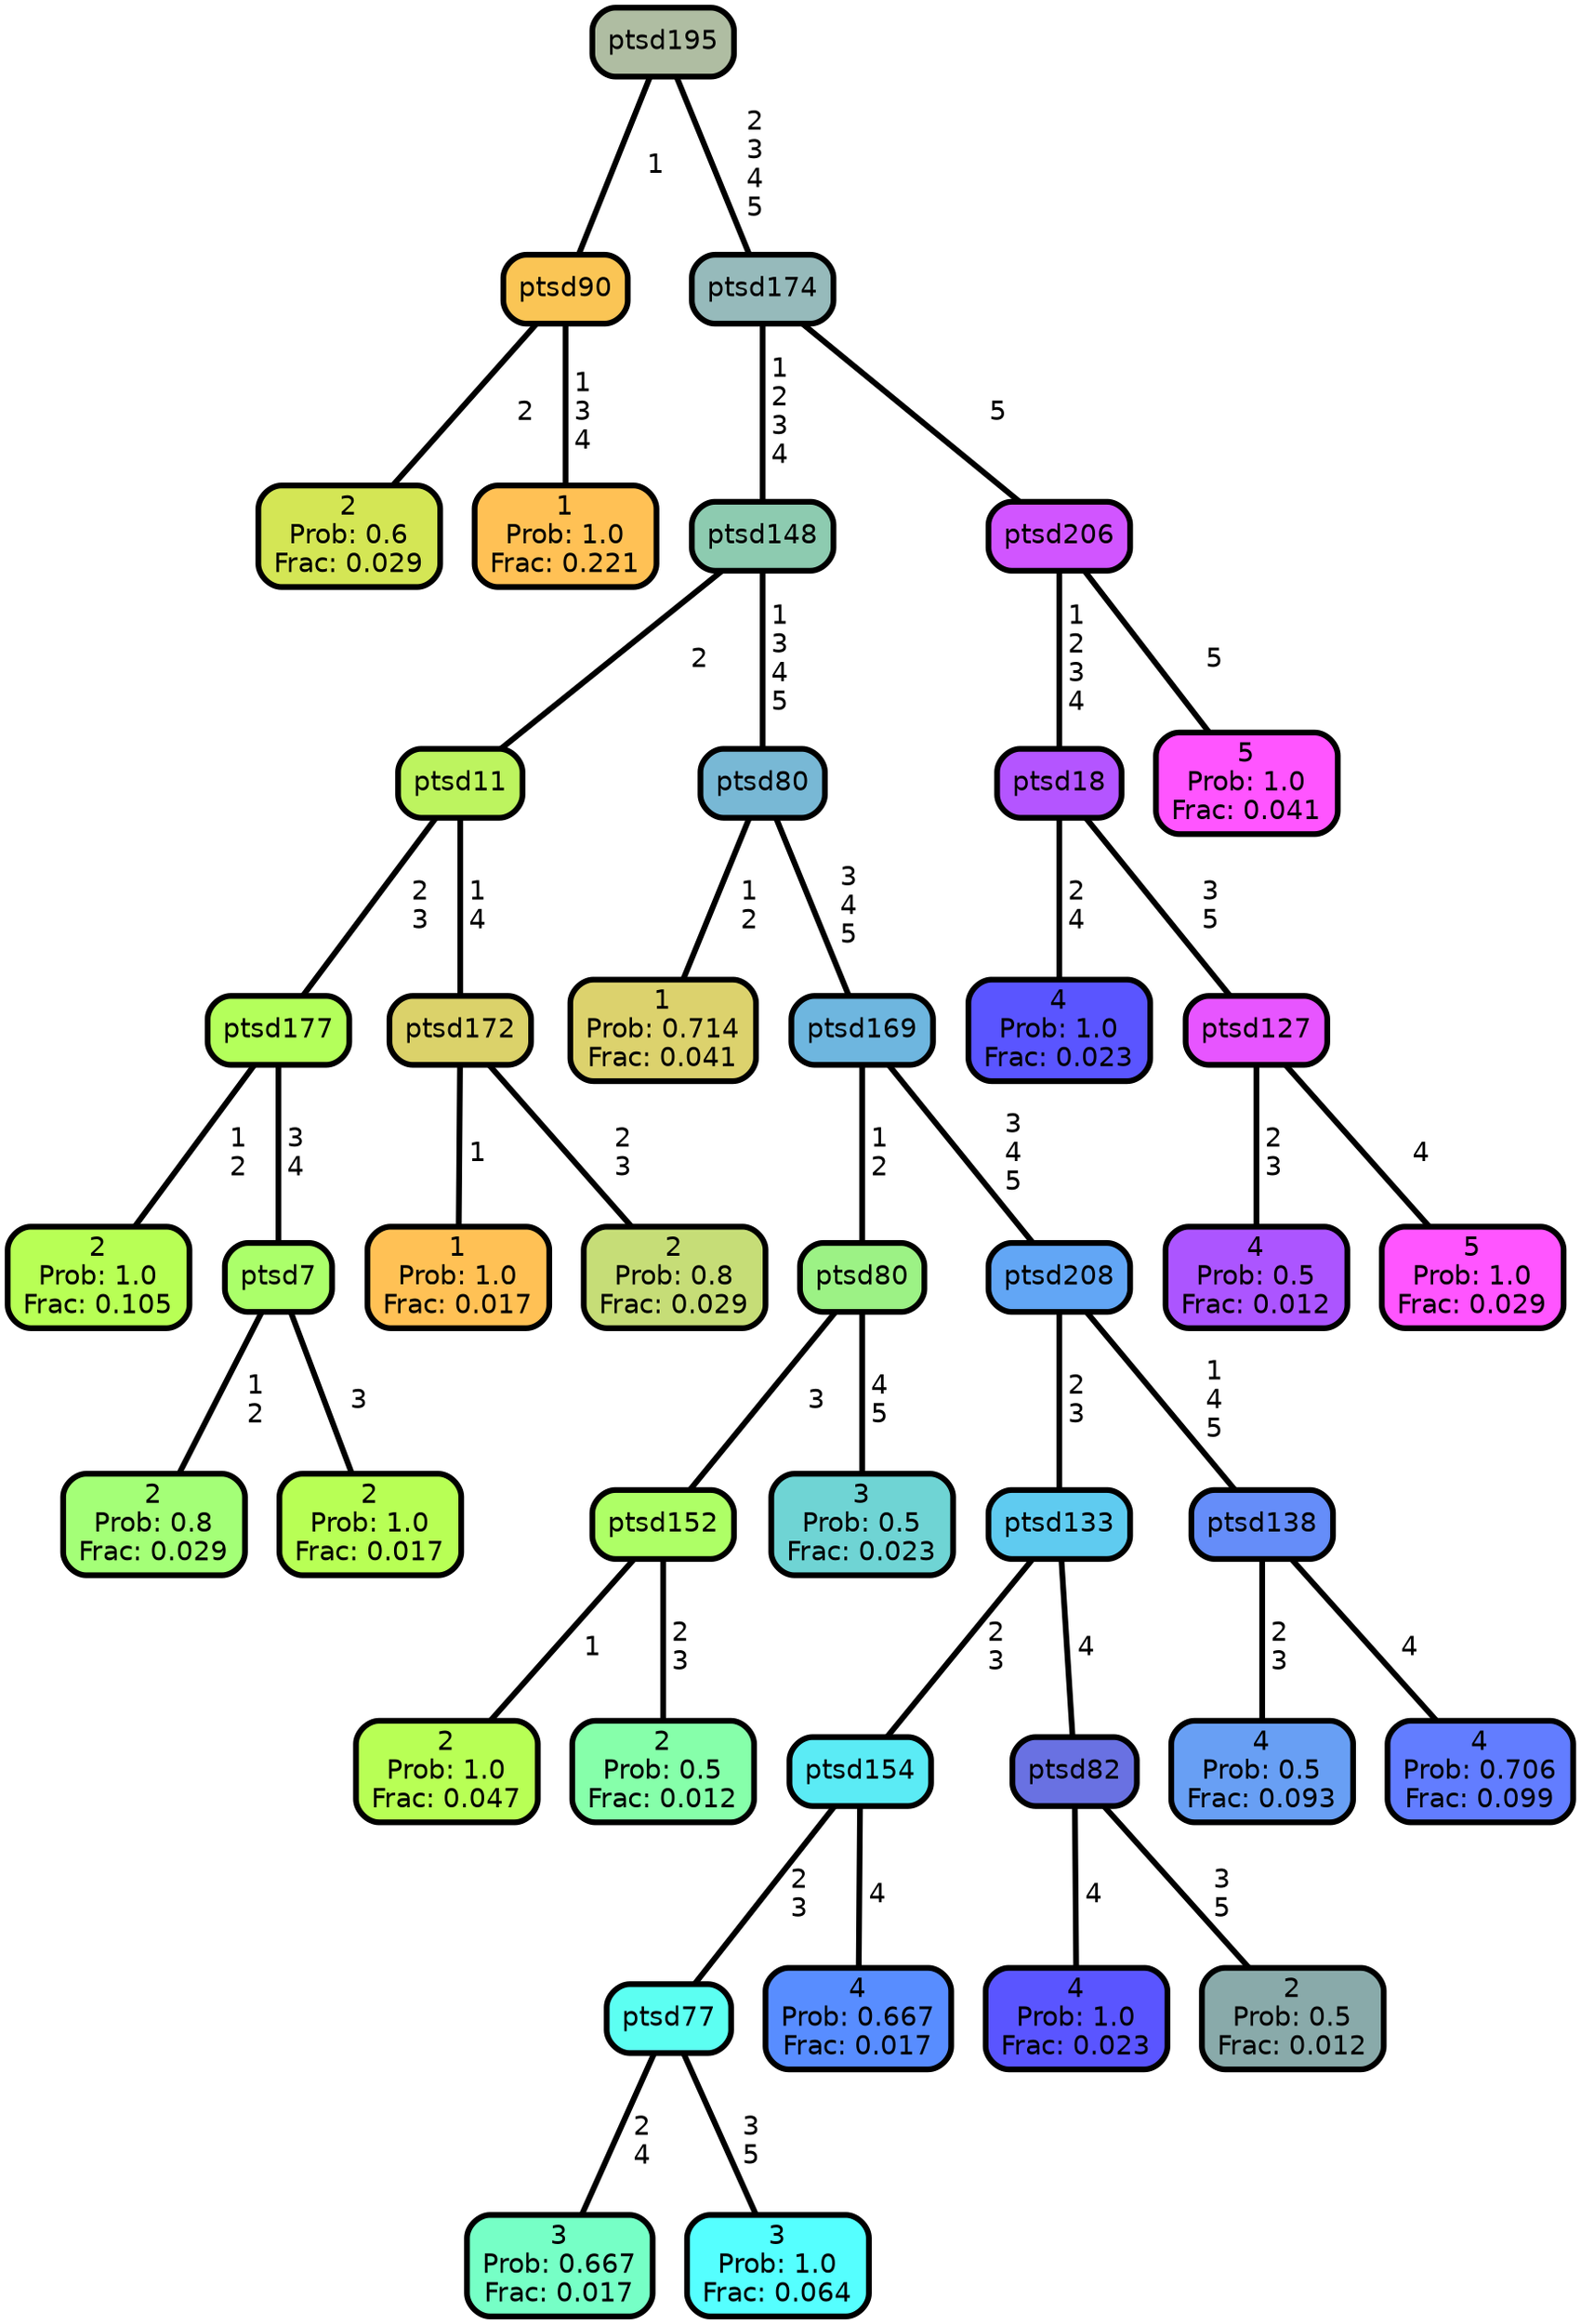 graph Tree {
node [shape=box, style="filled, rounded",color="black",penwidth="3",fontcolor="black",                 fontname=helvetica] ;
graph [ranksep="0 equally", splines=straight,                 bgcolor=transparent, dpi=200] ;
edge [fontname=helvetica, color=black] ;
0 [label="2
Prob: 0.6
Frac: 0.029", fillcolor="#d4e655"] ;
1 [label="ptsd90", fillcolor="#fac555"] ;
2 [label="1
Prob: 1.0
Frac: 0.221", fillcolor="#ffc155"] ;
3 [label="ptsd195", fillcolor="#afbda2"] ;
4 [label="2
Prob: 1.0
Frac: 0.105", fillcolor="#b8ff55"] ;
5 [label="ptsd177", fillcolor="#b4ff5b"] ;
6 [label="2
Prob: 0.8
Frac: 0.029", fillcolor="#a4ff77"] ;
7 [label="ptsd7", fillcolor="#abff6a"] ;
8 [label="2
Prob: 1.0
Frac: 0.017", fillcolor="#b8ff55"] ;
9 [label="ptsd11", fillcolor="#bdf45f"] ;
10 [label="1
Prob: 1.0
Frac: 0.017", fillcolor="#ffc155"] ;
11 [label="ptsd172", fillcolor="#dbd26a"] ;
12 [label="2
Prob: 0.8
Frac: 0.029", fillcolor="#c6dd77"] ;
13 [label="ptsd148", fillcolor="#8dcbb0"] ;
14 [label="1
Prob: 0.714
Frac: 0.041", fillcolor="#dcd26d"] ;
15 [label="ptsd80", fillcolor="#78b8d5"] ;
16 [label="2
Prob: 1.0
Frac: 0.047", fillcolor="#b8ff55"] ;
17 [label="ptsd152", fillcolor="#aeff66"] ;
18 [label="2
Prob: 0.5
Frac: 0.012", fillcolor="#86ffaa"] ;
19 [label="ptsd80", fillcolor="#9cf285"] ;
20 [label="3
Prob: 0.5
Frac: 0.023", fillcolor="#6fd4d4"] ;
21 [label="ptsd169", fillcolor="#6eb6df"] ;
22 [label="3
Prob: 0.667
Frac: 0.017", fillcolor="#76ffc6"] ;
23 [label="ptsd77", fillcolor="#5cfff2"] ;
24 [label="3
Prob: 1.0
Frac: 0.064", fillcolor="#55ffff"] ;
25 [label="ptsd154", fillcolor="#5bebf5"] ;
26 [label="4
Prob: 0.667
Frac: 0.017", fillcolor="#588dff"] ;
27 [label="ptsd133", fillcolor="#5fcbf0"] ;
28 [label="4
Prob: 1.0
Frac: 0.023", fillcolor="#5a55ff"] ;
29 [label="ptsd82", fillcolor="#6971e2"] ;
30 [label="2
Prob: 0.5
Frac: 0.012", fillcolor="#89aaaa"] ;
31 [label="ptsd208", fillcolor="#62a6f5"] ;
32 [label="4
Prob: 0.5
Frac: 0.093", fillcolor="#689ff4"] ;
33 [label="ptsd138", fillcolor="#658df9"] ;
34 [label="4
Prob: 0.706
Frac: 0.099", fillcolor="#627dff"] ;
35 [label="ptsd174", fillcolor="#96babb"] ;
36 [label="4
Prob: 1.0
Frac: 0.023", fillcolor="#5a55ff"] ;
37 [label="ptsd18", fillcolor="#b455ff"] ;
38 [label="4
Prob: 0.5
Frac: 0.012", fillcolor="#ac55ff"] ;
39 [label="ptsd127", fillcolor="#e755ff"] ;
40 [label="5
Prob: 1.0
Frac: 0.029", fillcolor="#ff55ff"] ;
41 [label="ptsd206", fillcolor="#d155ff"] ;
42 [label="5
Prob: 1.0
Frac: 0.041", fillcolor="#ff55ff"] ;
1 -- 0 [label=" 2",penwidth=3] ;
1 -- 2 [label=" 1\n 3\n 4",penwidth=3] ;
3 -- 1 [label=" 1",penwidth=3] ;
3 -- 35 [label=" 2\n 3\n 4\n 5",penwidth=3] ;
5 -- 4 [label=" 1\n 2",penwidth=3] ;
5 -- 7 [label=" 3\n 4",penwidth=3] ;
7 -- 6 [label=" 1\n 2",penwidth=3] ;
7 -- 8 [label=" 3",penwidth=3] ;
9 -- 5 [label=" 2\n 3",penwidth=3] ;
9 -- 11 [label=" 1\n 4",penwidth=3] ;
11 -- 10 [label=" 1",penwidth=3] ;
11 -- 12 [label=" 2\n 3",penwidth=3] ;
13 -- 9 [label=" 2",penwidth=3] ;
13 -- 15 [label=" 1\n 3\n 4\n 5",penwidth=3] ;
15 -- 14 [label=" 1\n 2",penwidth=3] ;
15 -- 21 [label=" 3\n 4\n 5",penwidth=3] ;
17 -- 16 [label=" 1",penwidth=3] ;
17 -- 18 [label=" 2\n 3",penwidth=3] ;
19 -- 17 [label=" 3",penwidth=3] ;
19 -- 20 [label=" 4\n 5",penwidth=3] ;
21 -- 19 [label=" 1\n 2",penwidth=3] ;
21 -- 31 [label=" 3\n 4\n 5",penwidth=3] ;
23 -- 22 [label=" 2\n 4",penwidth=3] ;
23 -- 24 [label=" 3\n 5",penwidth=3] ;
25 -- 23 [label=" 2\n 3",penwidth=3] ;
25 -- 26 [label=" 4",penwidth=3] ;
27 -- 25 [label=" 2\n 3",penwidth=3] ;
27 -- 29 [label=" 4",penwidth=3] ;
29 -- 28 [label=" 4",penwidth=3] ;
29 -- 30 [label=" 3\n 5",penwidth=3] ;
31 -- 27 [label=" 2\n 3",penwidth=3] ;
31 -- 33 [label=" 1\n 4\n 5",penwidth=3] ;
33 -- 32 [label=" 2\n 3",penwidth=3] ;
33 -- 34 [label=" 4",penwidth=3] ;
35 -- 13 [label=" 1\n 2\n 3\n 4",penwidth=3] ;
35 -- 41 [label=" 5",penwidth=3] ;
37 -- 36 [label=" 2\n 4",penwidth=3] ;
37 -- 39 [label=" 3\n 5",penwidth=3] ;
39 -- 38 [label=" 2\n 3",penwidth=3] ;
39 -- 40 [label=" 4",penwidth=3] ;
41 -- 37 [label=" 1\n 2\n 3\n 4",penwidth=3] ;
41 -- 42 [label=" 5",penwidth=3] ;
{rank = same;}}